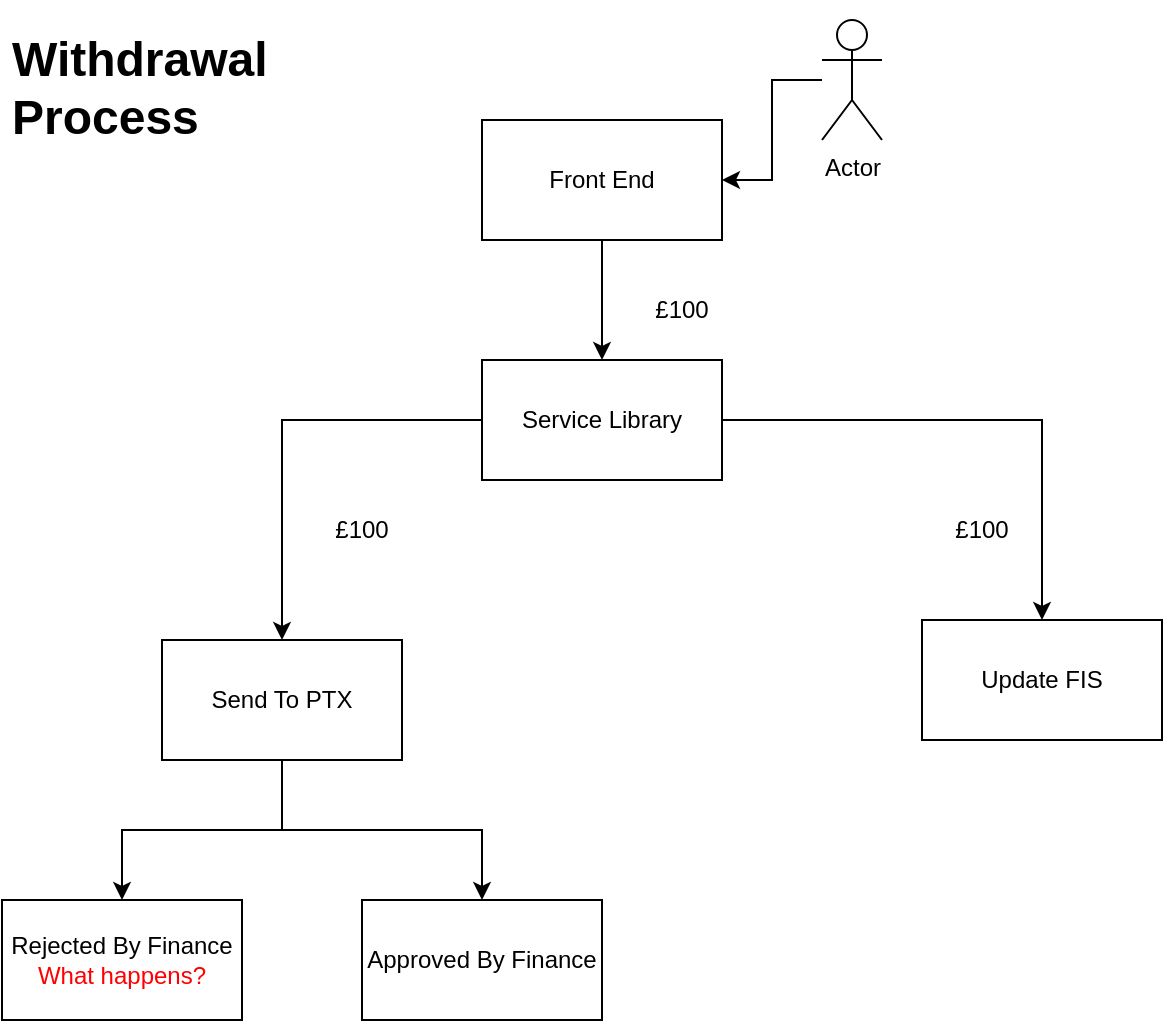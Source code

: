 <mxfile version="21.7.2" type="github">
  <diagram name="Page-1" id="a_P2lWS2gInkUdD_iHsD">
    <mxGraphModel dx="1434" dy="790" grid="1" gridSize="10" guides="1" tooltips="1" connect="1" arrows="1" fold="1" page="1" pageScale="1" pageWidth="827" pageHeight="1169" math="0" shadow="0">
      <root>
        <mxCell id="0" />
        <mxCell id="1" parent="0" />
        <mxCell id="Wq5x8UkP35FSF27K5X08-7" value="" style="edgeStyle=orthogonalEdgeStyle;rounded=0;orthogonalLoop=1;jettySize=auto;html=1;" edge="1" parent="1" source="Wq5x8UkP35FSF27K5X08-3" target="Wq5x8UkP35FSF27K5X08-4">
          <mxGeometry relative="1" as="geometry" />
        </mxCell>
        <mxCell id="Wq5x8UkP35FSF27K5X08-3" value="Front End" style="rounded=0;whiteSpace=wrap;html=1;" vertex="1" parent="1">
          <mxGeometry x="270" y="70" width="120" height="60" as="geometry" />
        </mxCell>
        <mxCell id="Wq5x8UkP35FSF27K5X08-9" value="" style="edgeStyle=orthogonalEdgeStyle;rounded=0;orthogonalLoop=1;jettySize=auto;html=1;" edge="1" parent="1" source="Wq5x8UkP35FSF27K5X08-4" target="Wq5x8UkP35FSF27K5X08-8">
          <mxGeometry relative="1" as="geometry" />
        </mxCell>
        <mxCell id="Wq5x8UkP35FSF27K5X08-11" value="" style="edgeStyle=orthogonalEdgeStyle;rounded=0;orthogonalLoop=1;jettySize=auto;html=1;" edge="1" parent="1" source="Wq5x8UkP35FSF27K5X08-4" target="Wq5x8UkP35FSF27K5X08-10">
          <mxGeometry relative="1" as="geometry" />
        </mxCell>
        <mxCell id="Wq5x8UkP35FSF27K5X08-4" value="Service Library" style="rounded=0;whiteSpace=wrap;html=1;" vertex="1" parent="1">
          <mxGeometry x="270" y="190" width="120" height="60" as="geometry" />
        </mxCell>
        <mxCell id="Wq5x8UkP35FSF27K5X08-6" value="" style="edgeStyle=orthogonalEdgeStyle;rounded=0;orthogonalLoop=1;jettySize=auto;html=1;" edge="1" parent="1" source="Wq5x8UkP35FSF27K5X08-5" target="Wq5x8UkP35FSF27K5X08-3">
          <mxGeometry relative="1" as="geometry" />
        </mxCell>
        <mxCell id="Wq5x8UkP35FSF27K5X08-5" value="Actor" style="shape=umlActor;verticalLabelPosition=bottom;verticalAlign=top;html=1;outlineConnect=0;" vertex="1" parent="1">
          <mxGeometry x="440" y="20" width="30" height="60" as="geometry" />
        </mxCell>
        <mxCell id="Wq5x8UkP35FSF27K5X08-13" value="" style="edgeStyle=orthogonalEdgeStyle;rounded=0;orthogonalLoop=1;jettySize=auto;html=1;" edge="1" parent="1" source="Wq5x8UkP35FSF27K5X08-8" target="Wq5x8UkP35FSF27K5X08-12">
          <mxGeometry relative="1" as="geometry" />
        </mxCell>
        <mxCell id="Wq5x8UkP35FSF27K5X08-15" value="" style="edgeStyle=orthogonalEdgeStyle;rounded=0;orthogonalLoop=1;jettySize=auto;html=1;" edge="1" parent="1" source="Wq5x8UkP35FSF27K5X08-8" target="Wq5x8UkP35FSF27K5X08-14">
          <mxGeometry relative="1" as="geometry" />
        </mxCell>
        <mxCell id="Wq5x8UkP35FSF27K5X08-8" value="Send To PTX" style="whiteSpace=wrap;html=1;rounded=0;" vertex="1" parent="1">
          <mxGeometry x="110" y="330" width="120" height="60" as="geometry" />
        </mxCell>
        <mxCell id="Wq5x8UkP35FSF27K5X08-10" value="Update FIS" style="whiteSpace=wrap;html=1;rounded=0;" vertex="1" parent="1">
          <mxGeometry x="490" y="320" width="120" height="60" as="geometry" />
        </mxCell>
        <mxCell id="Wq5x8UkP35FSF27K5X08-12" value="Approved By Finance" style="whiteSpace=wrap;html=1;rounded=0;" vertex="1" parent="1">
          <mxGeometry x="210" y="460" width="120" height="60" as="geometry" />
        </mxCell>
        <mxCell id="Wq5x8UkP35FSF27K5X08-14" value="Rejected By Finance&lt;br&gt;&lt;font color=&quot;#ff0000&quot;&gt;What happens?&lt;/font&gt;" style="whiteSpace=wrap;html=1;rounded=0;" vertex="1" parent="1">
          <mxGeometry x="30" y="460" width="120" height="60" as="geometry" />
        </mxCell>
        <mxCell id="Wq5x8UkP35FSF27K5X08-16" value="£100" style="text;html=1;strokeColor=none;fillColor=none;align=center;verticalAlign=middle;whiteSpace=wrap;rounded=0;" vertex="1" parent="1">
          <mxGeometry x="340" y="150" width="60" height="30" as="geometry" />
        </mxCell>
        <mxCell id="Wq5x8UkP35FSF27K5X08-17" value="£100" style="text;html=1;strokeColor=none;fillColor=none;align=center;verticalAlign=middle;whiteSpace=wrap;rounded=0;" vertex="1" parent="1">
          <mxGeometry x="180" y="260" width="60" height="30" as="geometry" />
        </mxCell>
        <mxCell id="Wq5x8UkP35FSF27K5X08-18" value="£100" style="text;html=1;strokeColor=none;fillColor=none;align=center;verticalAlign=middle;whiteSpace=wrap;rounded=0;" vertex="1" parent="1">
          <mxGeometry x="490" y="260" width="60" height="30" as="geometry" />
        </mxCell>
        <mxCell id="Wq5x8UkP35FSF27K5X08-19" value="&lt;h1&gt;Withdrawal Process&lt;/h1&gt;" style="text;html=1;strokeColor=none;fillColor=none;spacing=5;spacingTop=-20;whiteSpace=wrap;overflow=hidden;rounded=0;" vertex="1" parent="1">
          <mxGeometry x="30" y="20" width="190" height="60" as="geometry" />
        </mxCell>
      </root>
    </mxGraphModel>
  </diagram>
</mxfile>
